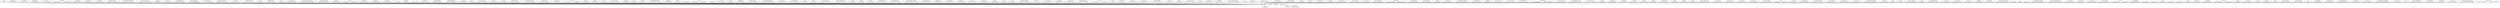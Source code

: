 digraph {
graph [overlap=false]
subgraph cluster_Config {
	label="Config";
	"Config::BEGIN@11";
}
subgraph cluster_PPI_Token_Symbol {
	label="PPI::Token::Symbol";
	"PPI::Token::Symbol::BEGIN@34";
}
subgraph cluster_PPI_Token_Regexp {
	label="PPI::Token::Regexp";
	"PPI::Token::Regexp::BEGIN@48";
}
subgraph cluster_File_Spec_Functions {
	label="File::Spec::Functions";
	"File::Spec::Functions::BEGIN@6";
}
subgraph cluster_PPI_Structure_List {
	label="PPI::Structure::List";
	"PPI::Structure::List::BEGIN@42";
}
subgraph cluster_IPC_Run_Debug {
	label="IPC::Run::Debug";
	"IPC::Run::Debug::BEGIN@25";
	"IPC::Run::Debug::BEGIN@71";
}
subgraph cluster_Graph_Reader_Dot {
	label="Graph::Reader::Dot";
	"Graph::Reader::Dot::BEGIN@347";
}
subgraph cluster_PPI_Token_Label {
	label="PPI::Token::Label";
	"PPI::Token::Label::BEGIN@34";
}
subgraph cluster_Catalyst_Exception {
	label="Catalyst::Exception";
	"Catalyst::Exception::BEGIN@61";
}
subgraph cluster_PPI_Token_Regexp_Substitute {
	label="PPI::Token::Regexp::Substitute";
	"PPI::Token::Regexp::Substitute::BEGIN@39";
}
subgraph cluster_Bio_Phylo_Util_Exceptions_Deprecated {
	label="Bio::Phylo::Util::Exceptions::Deprecated";
	"Bio::Phylo::Util::Exceptions::Deprecated::BEGIN@2";
}
subgraph cluster_XML_LibXML_DocumentFragment {
	label="XML::LibXML::DocumentFragment";
	"XML::LibXML::DocumentFragment::BEGIN@1463";
}
subgraph cluster_HTTP_Message {
	label="HTTP::Message";
	"HTTP::Message::BEGIN@4";
}
subgraph cluster_PPI_Token_Cast {
	label="PPI::Token::Cast";
	"PPI::Token::Cast::BEGIN@37";
}
subgraph cluster_PPI_Token_QuoteLike_Words {
	label="PPI::Token::QuoteLike::Words";
	"PPI::Token::QuoteLike::Words::BEGIN@32";
}
subgraph cluster_PPI_Token__QuoteEngine_Full {
	label="PPI::Token::_QuoteEngine::Full";
	"PPI::Token::_QuoteEngine::Full::BEGIN@10";
}
subgraph cluster_PPI_Structure_Unknown {
	label="PPI::Structure::Unknown";
	"PPI::Structure::Unknown::BEGIN@45";
}
subgraph cluster_PPI_Statement_UnmatchedBrace {
	label="PPI::Statement::UnmatchedBrace";
	"PPI::Statement::UnmatchedBrace::BEGIN@50";
}
subgraph cluster_PPI_Statement_When {
	label="PPI::Statement::When";
	"PPI::Statement::When::BEGIN@47";
}
subgraph cluster_Text_Tradition_Parser_GraphML {
	label="Text::Tradition::Parser::GraphML";
	"Text::Tradition::Parser::GraphML::BEGIN@6";
}
subgraph cluster_SelfLoader {
	label="SelfLoader";
	"SelfLoader::BEGIN@9";
}
subgraph cluster_PPI_Token_Quote_Literal {
	label="PPI::Token::Quote::Literal";
	"PPI::Token::Quote::Literal::BEGIN@35";
}
subgraph cluster_File_chdir {
	label="File::chdir";
	"File::chdir::BEGIN@4";
}
subgraph cluster_PPI_Statement_Variable {
	label="PPI::Statement::Variable";
	"PPI::Statement::Variable::BEGIN@45";
}
subgraph cluster_Bio_Phylo_Util_Exceptions_NotImplemented {
	label="Bio::Phylo::Util::Exceptions::NotImplemented";
	"Bio::Phylo::Util::Exceptions::NotImplemented::BEGIN@2";
}
subgraph cluster_PPI_Token_QuoteLike_Backtick {
	label="PPI::Token::QuoteLike::Backtick";
	"PPI::Token::QuoteLike::Backtick::BEGIN@35";
}
subgraph cluster_PPI_Token_End {
	label="PPI::Token::End";
	"PPI::Token::End::BEGIN@46";
}
subgraph cluster_Data_Dump {
	label="Data::Dump";
	"Data::Dump::BEGIN@16";
	"Data::Dump::BEGIN@4";
}
subgraph cluster_PPI_Token_Operator {
	label="PPI::Token::Operator";
	"PPI::Token::Operator::BEGIN@45";
}
subgraph cluster_PPI_Token_Number {
	label="PPI::Token::Number";
	"PPI::Token::Number::BEGIN@35";
}
subgraph cluster_PPI_Token_Prototype {
	label="PPI::Token::Prototype";
	"PPI::Token::Prototype::BEGIN@52";
}
subgraph cluster_DBD_SQLite {
	label="DBD::SQLite";
	"DBD::SQLite::BEGIN@9";
	"DBD::SQLite::BEGIN@10";
	"DBD::SQLite::BEGIN@8";
}
subgraph cluster_PPI_Statement_Sub {
	label="PPI::Statement::Sub";
	"PPI::Statement::Sub::BEGIN@38";
}
subgraph cluster_PPI_Token_Number_Binary {
	label="PPI::Token::Number::Binary";
	"PPI::Token::Number::Binary::BEGIN@32";
}
subgraph cluster_PPI_Exception_ParserRejection {
	label="PPI::Exception::ParserRejection";
	"PPI::Exception::ParserRejection::BEGIN@6";
}
subgraph cluster_HTTP_Headers {
	label="HTTP::Headers";
	"HTTP::Headers::BEGIN@6";
}
subgraph cluster_constant {
	label="constant";
	"constant::BEGIN@6";
}
subgraph cluster_PPI_Statement_Scheduled {
	label="PPI::Statement::Scheduled";
	"PPI::Statement::Scheduled::BEGIN@59";
}
subgraph cluster_PPI_Token_Pod {
	label="PPI::Token::Pod";
	"PPI::Token::Pod::BEGIN@33";
}
subgraph cluster_HTML_Parser {
	label="HTML::Parser";
	"HTML::Parser::BEGIN@10";
}
subgraph cluster_PPI_Statement_Compound {
	label="PPI::Statement::Compound";
	"PPI::Statement::Compound::BEGIN@56";
}
subgraph cluster_Bio_Phylo_Util_Exceptions_OddHash {
	label="Bio::Phylo::Util::Exceptions::OddHash";
	"Bio::Phylo::Util::Exceptions::OddHash::BEGIN@2";
}
subgraph cluster_XML_LibXML_Comment {
	label="XML::LibXML::Comment";
	"XML::LibXML::Comment::BEGIN@1788";
}
subgraph cluster_XML_SAX_Exception {
	label="XML::SAX::Exception";
	"XML::SAX::Exception::BEGIN@11";
}
subgraph cluster_IPC_Run_IO {
	label="IPC::Run::IO";
	"IPC::Run::IO::BEGIN@489";
	"IPC::Run::IO::BEGIN@73";
}
subgraph cluster_PPI_Document {
	label="PPI::Document";
	"PPI::Document::BEGIN@79";
}
subgraph cluster_B_Deparse {
	label="B::Deparse";
	"B::Deparse::BEGIN@31";
}
subgraph cluster_PPI_Normal {
	label="PPI::Normal";
	"PPI::Normal::BEGIN@43";
}
subgraph cluster_PPI_Token_Number_Float {
	label="PPI::Token::Number::Float";
	"PPI::Token::Number::Float::BEGIN@34";
}
subgraph cluster_POSIX_SigRt {
	label="POSIX::SigRt";
	"POSIX::SigRt::BEGIN@60";
}
subgraph cluster_Try_Tiny {
	label="Try::Tiny";
	"Try::Tiny::BEGIN@6";
}
subgraph cluster_Time_Seconds {
	label="Time::Seconds";
	"Time::Seconds::BEGIN@3";
}
subgraph cluster_Bio_Phylo_Util_Exceptions_BadArgs {
	label="Bio::Phylo::Util::Exceptions::BadArgs";
	"Bio::Phylo::Util::Exceptions::BadArgs::BEGIN@2";
}
subgraph cluster_namespace_clean {
	label="namespace::clean";
	"namespace::clean::BEGIN@6";
}
subgraph cluster_HTTP_Status {
	label="HTTP::Status";
	"HTTP::Status::BEGIN@6";
}
subgraph cluster_PPI_Lexer {
	label="PPI::Lexer";
	"PPI::Lexer::BEGIN@360";
	"PPI::Lexer::BEGIN@63";
	"PPI::Lexer::BEGIN@1051";
	"PPI::Lexer::BEGIN@96";
}
subgraph cluster_PPI_Token_Word {
	label="PPI::Token::Word";
	"PPI::Token::Word::BEGIN@41";
}
subgraph cluster_File_Which {
	label="File::Which";
	"File::Which::BEGIN@8";
}
subgraph cluster_Graph_SPTHeapElem {
	label="Graph::SPTHeapElem";
	"Graph::SPTHeapElem::BEGIN@4";
}
subgraph cluster_PPI_Token_Quote_Double {
	label="PPI::Token::Quote::Double";
	"PPI::Token::Quote::Double::BEGIN@39";
}
subgraph cluster_Bio_Phylo_Util_Exceptions_BadFormat {
	label="Bio::Phylo::Util::Exceptions::BadFormat";
	"Bio::Phylo::Util::Exceptions::BadFormat::BEGIN@2";
}
subgraph cluster_PPI_Statement_Null {
	label="PPI::Statement::Null";
	"PPI::Statement::Null::BEGIN@46";
}
subgraph cluster_PPI_Document_Fragment {
	label="PPI::Document::Fragment";
	"PPI::Document::Fragment::BEGIN@24";
}
subgraph cluster_Time_Local {
	label="Time::Local";
	"Time::Local::BEGIN@8";
}
subgraph cluster_Set_Object {
	label="Set::Object";
	"Set::Object::BEGIN@499";
}
subgraph cluster_XML_LibXML_CDATASection {
	label="XML::LibXML::CDATASection";
	"XML::LibXML::CDATASection::BEGIN@1795";
}
subgraph cluster_Bio_Phylo_Util_Exceptions_Generic {
	label="Bio::Phylo::Util::Exceptions::Generic";
	"Bio::Phylo::Util::Exceptions::Generic::BEGIN@2";
}
subgraph cluster_MIME_Type {
	label="MIME::Type";
	"MIME::Type::BEGIN@6";
}
subgraph cluster_HTTP_Date {
	label="HTTP::Date";
	"HTTP::Date::BEGIN@13";
}
subgraph cluster_List_MoreUtils {
	label="List::MoreUtils";
	"List::MoreUtils::BEGIN@8";
}
subgraph cluster_PPI_Token_Quote_Single {
	label="PPI::Token::Quote::Single";
	"PPI::Token::Quote::Single::BEGIN@41";
}
subgraph cluster_Bio_Phylo_Util_Exceptions_API {
	label="Bio::Phylo::Util::Exceptions::API";
	"Bio::Phylo::Util::Exceptions::API::BEGIN@2";
}
subgraph cluster_Bio_Phylo_Util_Exceptions_NetworkError {
	label="Bio::Phylo::Util::Exceptions::NetworkError";
	"Bio::Phylo::Util::Exceptions::NetworkError::BEGIN@2";
}
subgraph cluster_HTTP_Request_Common {
	label="HTTP::Request::Common";
	"HTTP::Request::Common::BEGIN@4";
}
subgraph cluster_Parse_Yapp_Driver {
	label="Parse::Yapp::Driver";
	"Parse::Yapp::Driver::BEGIN@22";
}
subgraph cluster_Text_Tradition_Witness {
	label="Text::Tradition::Witness";
	"Text::Tradition::Witness::BEGIN@3";
}
subgraph cluster_PPI_Token_Quote {
	label="PPI::Token::Quote";
	"PPI::Token::Quote::BEGIN@51";
}
subgraph cluster_XML_LibXML_Dtd {
	label="XML::LibXML::Dtd";
	"XML::LibXML::Dtd::BEGIN@1826";
}
subgraph cluster_PPI_Token_QuoteLike {
	label="PPI::Token::QuoteLike";
	"PPI::Token::QuoteLike::BEGIN@51";
}
subgraph cluster_warnings_register {
	label="warnings::register";
	"warnings::register::import";
}
subgraph cluster_CGI_Simple_Util {
	label="CGI::Simple::Util";
	"CGI::Simple::Util::BEGIN@3";
}
subgraph cluster_PPI_Token {
	label="PPI::Token";
	"PPI::Token::BEGIN@28";
}
subgraph cluster_Data_UUID {
	label="Data::UUID";
	"Data::UUID::BEGIN@6";
}
subgraph cluster_PPI_Token_Regexp_Transliterate {
	label="PPI::Token::Regexp::Transliterate";
	"PPI::Token::Regexp::Transliterate::BEGIN@43";
}
subgraph cluster_File_Spec_Unix {
	label="File::Spec::Unix";
	"File::Spec::Unix::BEGIN@4";
}
subgraph cluster_XML_LibXML_NodeList {
	label="XML::LibXML::NodeList";
	"XML::LibXML::NodeList::BEGIN@19";
}
subgraph cluster_Heap071_Fibonacci {
	label="Heap071::Fibonacci";
	"Heap071::Fibonacci::BEGIN@4";
}
subgraph cluster_Graph_AdjacencyMap {
	label="Graph::AdjacencyMap";
	"Graph::AdjacencyMap::BEGIN@6";
}
subgraph cluster_PPI_Exception_ParserTimeout {
	label="PPI::Exception::ParserTimeout";
	"PPI::Exception::ParserTimeout::BEGIN@6";
}
subgraph cluster_XML_LibXML {
	label="XML::LibXML";
	"XML::LibXML::BEGIN@14";
	"XML::LibXML::BEGIN@36";
}
subgraph cluster_File_stat {
	label="File::stat";
	"File::stat::BEGIN@28";
}
subgraph cluster_PPI_Token_Data {
	label="PPI::Token::Data";
	"PPI::Token::Data::BEGIN@34";
}
subgraph cluster_XML_LibXML_Attr {
	label="XML::LibXML::Attr";
	"XML::LibXML::Attr::BEGIN@1804";
}
subgraph cluster_PPI_Document_File {
	label="PPI::Document::File";
	"PPI::Document::File::BEGIN@25";
}
subgraph cluster_XML_LibXML_InputCallback {
	label="XML::LibXML::InputCallback";
	"XML::LibXML::InputCallback::BEGIN@2149";
}
subgraph cluster_PPI_Statement {
	label="PPI::Statement";
	"PPI::Statement::BEGIN@155";
}
subgraph cluster_PPI_Element {
	label="PPI::Element";
	"PPI::Element::BEGIN@32";
}
subgraph cluster_PPI_Token_Number_Octal {
	label="PPI::Token::Number::Octal";
	"PPI::Token::Number::Octal::BEGIN@32";
}
subgraph cluster_Clone {
	label="Clone";
	"Clone::BEGIN@6";
}
subgraph cluster_PPI_Token_Magic {
	label="PPI::Token::Magic";
	"PPI::Token::Magic::BEGIN@48";
}
subgraph cluster_Template_Config {
	label="Template::Config";
	"Template::Config::BEGIN@24";
}
subgraph cluster_Bio_Phylo_Util_Exceptions_BadNumber {
	label="Bio::Phylo::Util::Exceptions::BadNumber";
	"Bio::Phylo::Util::Exceptions::BadNumber::BEGIN@2";
}
subgraph cluster_base {
	label="base";
	"base::BEGIN@4";
}
subgraph cluster_Data_Compare {
	label="Data::Compare";
	"Data::Compare::BEGIN@12";
}
subgraph cluster_PPI_Document_Normalized {
	label="PPI::Document::Normalized";
	"PPI::Document::Normalized::BEGIN@48";
}
subgraph cluster_XML_LibXML_Element {
	label="XML::LibXML::Element";
	"XML::LibXML::Element::BEGIN@1486";
}
subgraph cluster_PPI_Statement_Expression {
	label="PPI::Statement::Expression";
	"PPI::Statement::Expression::BEGIN@41";
}
subgraph cluster_Digest_base {
	label="Digest::base";
	"Digest::base::BEGIN@4";
}
subgraph cluster_File_Spec {
	label="File::Spec";
	"File::Spec::BEGIN@4";
}
subgraph cluster_PPI_Structure_Block {
	label="PPI::Structure::Block";
	"PPI::Structure::Block::BEGIN@48";
}
subgraph cluster_PPI_Tokenizer {
	label="PPI::Tokenizer";
	"PPI::Tokenizer::BEGIN@90";
}
subgraph cluster_PPI_Statement_Unknown {
	label="PPI::Statement::Unknown";
	"PPI::Statement::Unknown::BEGIN@38";
}
subgraph cluster_XML_LibXML_Document {
	label="XML::LibXML::Document";
	"XML::LibXML::Document::BEGIN@1367";
}
subgraph cluster_PPI_Structure {
	label="PPI::Structure";
	"PPI::Structure::BEGIN@97";
}
subgraph cluster_XML_LibXML_XPathContext {
	label="XML::LibXML::XPathContext";
	"XML::LibXML::XPathContext::BEGIN@13";
}
subgraph cluster_Template_Constants {
	label="Template::Constants";
	"Template::Constants::BEGIN@27";
	"Template::Constants::BEGIN@28";
}
subgraph cluster_PPI_Token_ArrayIndex {
	label="PPI::Token::ArrayIndex";
	"PPI::Token::ArrayIndex::BEGIN@32";
}
subgraph cluster_PPI_Token__QuoteEngine {
	label="PPI::Token::_QuoteEngine";
	"PPI::Token::_QuoteEngine::BEGIN@36";
}
subgraph cluster_Params_Util {
	label="Params::Util";
	"Params::Util::BEGIN@65";
}
subgraph cluster_XML_LibXML_Number {
	label="XML::LibXML::Number";
	"XML::LibXML::Number::BEGIN@15";
}
subgraph cluster_Bio_Phylo_Util_Exceptions_FileError {
	label="Bio::Phylo::Util::Exceptions::FileError";
	"Bio::Phylo::Util::Exceptions::FileError::BEGIN@2";
}
subgraph cluster_Module_Pluggable_Object {
	label="Module::Pluggable::Object";
	"Module::Pluggable::Object::BEGIN@9";
}
subgraph cluster_Tie_ToObject {
	label="Tie::ToObject";
	"Tie::ToObject::BEGIN@8";
}
subgraph cluster_PPI_Normal_Standard {
	label="PPI::Normal::Standard";
	"PPI::Normal::Standard::BEGIN@21";
}
subgraph cluster_PPI_Structure_Condition {
	label="PPI::Structure::Condition";
	"PPI::Structure::Condition::BEGIN@43";
}
subgraph cluster_PPI_Token_Regexp_Match {
	label="PPI::Token::Regexp::Match";
	"PPI::Token::Regexp::Match::BEGIN@49";
}
subgraph cluster_PPI_Token_Whitespace {
	label="PPI::Token::Whitespace";
	"PPI::Token::Whitespace::BEGIN@113";
	"PPI::Token::Whitespace::BEGIN@48";
}
subgraph cluster_PPI_Structure_Constructor {
	label="PPI::Structure::Constructor";
	"PPI::Structure::Constructor::BEGIN@38";
}
subgraph cluster_Bio_Phylo_Util_Exceptions_System {
	label="Bio::Phylo::Util::Exceptions::System";
	"Bio::Phylo::Util::Exceptions::System::BEGIN@2";
}
subgraph cluster_PPI_Token_Number_Version {
	label="PPI::Token::Number::Version";
	"PPI::Token::Number::Version::BEGIN@36";
}
subgraph cluster_File_Temp {
	label="File::Temp";
	"File::Temp::BEGIN@166";
}
subgraph cluster_PPI_Statement_Data {
	label="PPI::Statement::Data";
	"PPI::Statement::Data::BEGIN@46";
}
subgraph cluster_CGI_Simple_Cookie {
	label="CGI::Simple::Cookie";
	"CGI::Simple::Cookie::BEGIN@14";
}
subgraph cluster_Devel_Declare {
	label="Devel::Declare";
	"Devel::Declare::BEGIN@14";
}
subgraph cluster_Text_Tradition {
	label="Text::Tradition";
	"Text::Tradition::BEGIN@10";
}
subgraph cluster_PPI_Exception {
	label="PPI::Exception";
	"PPI::Exception::BEGIN@6";
}
subgraph cluster_Text_Tradition_Analysis {
	label="Text::Tradition::Analysis";
	"Text::Tradition::Analysis::BEGIN@14";
}
subgraph cluster_Digest_MD5 {
	label="Digest::MD5";
	"Digest::MD5::BEGIN@4";
}
subgraph cluster_Text_Balanced {
	label="Text::Balanced";
	"Text::Balanced::BEGIN@11";
}
subgraph cluster_File_Path {
	label="File::Path";
	"File::Path::BEGIN@19";
}
subgraph cluster_PPI_Token__QuoteEngine_Simple {
	label="PPI::Token::_QuoteEngine::Simple";
	"PPI::Token::_QuoteEngine::Simple::BEGIN@8";
}
subgraph cluster_PPI_Token_Comment {
	label="PPI::Token::Comment";
	"PPI::Token::Comment::BEGIN@64";
}
subgraph cluster_XML_LibXML_Boolean {
	label="XML::LibXML::Boolean";
	"XML::LibXML::Boolean::BEGIN@16";
}
subgraph cluster_XML_LibXML_Literal {
	label="XML::LibXML::Literal";
	"XML::LibXML::Literal::BEGIN@15";
}
subgraph cluster_PPI_Statement_Given {
	label="PPI::Statement::Given";
	"PPI::Statement::Given::BEGIN@39";
}
subgraph cluster_PPI_Token_Quote_Interpolate {
	label="PPI::Token::Quote::Interpolate";
	"PPI::Token::Quote::Interpolate::BEGIN@35";
}
subgraph cluster_Graph {
	label="Graph";
	"Graph::BEGIN@15";
	"Graph::BEGIN@1733";
}
subgraph cluster_Heap071_Elem {
	label="Heap071::Elem";
	"Heap071::Elem::BEGIN@4";
}
subgraph cluster_PPI_Statement_Package {
	label="PPI::Statement::Package";
	"PPI::Statement::Package::BEGIN@70";
}
subgraph cluster_PPI_Statement_Include_Perl6 {
	label="PPI::Statement::Include::Perl6";
	"PPI::Statement::Include::Perl6::BEGIN@44";
}
subgraph cluster_PPI_Token_Number_Hex {
	label="PPI::Token::Number::Hex";
	"PPI::Token::Number::Hex::BEGIN@32";
}
subgraph cluster_PPI_Token_DashedWord {
	label="PPI::Token::DashedWord";
	"PPI::Token::DashedWord::BEGIN@32";
}
subgraph cluster_PPI_Token_Attribute {
	label="PPI::Token::Attribute";
	"PPI::Token::Attribute::BEGIN@38";
}
subgraph cluster_Bio_Phylo_Util_Exceptions_OutOfBounds {
	label="Bio::Phylo::Util::Exceptions::OutOfBounds";
	"Bio::Phylo::Util::Exceptions::OutOfBounds::BEGIN@2";
}
subgraph cluster_LWP_UserAgent {
	label="LWP::UserAgent";
	"LWP::UserAgent::BEGIN@4";
}
subgraph cluster_parent {
	label="parent";
	"parent::BEGIN@3";
}
subgraph cluster_PPI_Node {
	label="PPI::Node";
	"PPI::Node::BEGIN@58";
}
subgraph cluster_XML_LibXML_AttributeHash {
	label="XML::LibXML::AttributeHash";
	"XML::LibXML::AttributeHash::BEGIN@9";
}
subgraph cluster_PPI_Util {
	label="PPI::Util";
	"PPI::Util::BEGIN@10";
}
subgraph cluster_PPI_Token_QuoteLike_Readline {
	label="PPI::Token::QuoteLike::Readline";
	"PPI::Token::QuoteLike::Readline::BEGIN@44";
}
subgraph cluster_XML_LibXML_PI {
	label="XML::LibXML::PI";
	"XML::LibXML::PI::BEGIN@1837";
}
subgraph cluster_PPI_Token_Unknown {
	label="PPI::Token::Unknown";
	"PPI::Token::Unknown::BEGIN@34";
}
subgraph cluster_IPC_Run_Timer {
	label="IPC::Run::Timer";
	"IPC::Run::Timer::BEGIN@164";
}
subgraph cluster_Config_General {
	label="Config::General";
	"Config::General::BEGIN@37";
}
subgraph cluster_Devel_InnerPackage {
	label="Devel::InnerPackage";
	"Devel::InnerPackage::BEGIN@5";
}
subgraph cluster_Bio_Phylo_Util_Exceptions_BadString {
	label="Bio::Phylo::Util::Exceptions::BadString";
	"Bio::Phylo::Util::Exceptions::BadString::BEGIN@2";
}
subgraph cluster_URI {
	label="URI";
	"URI::BEGIN@13";
	"URI::BEGIN@7";
	"URI::BEGIN@4";
}
subgraph cluster_Bio_Phylo_Util_Exceptions_InvalidData {
	label="Bio::Phylo::Util::Exceptions::InvalidData";
	"Bio::Phylo::Util::Exceptions::InvalidData::BEGIN@2";
}
subgraph cluster_Bio_Phylo_Util_Exceptions_ExtensionError {
	label="Bio::Phylo::Util::Exceptions::ExtensionError";
	"Bio::Phylo::Util::Exceptions::ExtensionError::BEGIN@2";
}
subgraph cluster_XML_LibXML_Error {
	label="XML::LibXML::Error";
	"XML::LibXML::Error::BEGIN@19";
}
subgraph cluster_Text_TEI_Markup {
	label="Text::TEI::Markup";
	"Text::TEI::Markup::BEGIN@4";
}
subgraph cluster_Class_Data_Inheritable {
	label="Class::Data::Inheritable";
	"Class::Data::Inheritable::BEGIN@4";
}
subgraph cluster_Text_Tradition_StemmaUtil {
	label="Text::Tradition::StemmaUtil";
	"Text::Tradition::StemmaUtil::BEGIN@6";
}
subgraph cluster_MIME_Types {
	label="MIME::Types";
	"MIME::Types::BEGIN@7";
	"MIME::Types::BEGIN@138";
}
subgraph cluster_PPI_Token_Separator {
	label="PPI::Token::Separator";
	"PPI::Token::Separator::BEGIN@38";
}
subgraph cluster_IPC_Run {
	label="IPC::Run";
	"IPC::Run::BEGIN@3615";
	"IPC::Run::BEGIN@1114";
	"IPC::Run::BEGIN@1015";
	"IPC::Run::BEGIN@1080";
	"IPC::Run::BEGIN@1445";
}
subgraph cluster_Storable {
	label="Storable";
	"Storable::BEGIN@22";
}
subgraph cluster_PPI_Token_BOM {
	label="PPI::Token::BOM";
	"PPI::Token::BOM::BEGIN@45";
}
subgraph cluster_PPI_Token_HereDoc {
	label="PPI::Token::HereDoc";
	"PPI::Token::HereDoc::BEGIN@90";
}
subgraph cluster_vars {
	label="vars";
	"vars::BEGIN@3";
	"vars::BEGIN@8";
	"vars::import";
	"vars::CORE:match";
	"vars::BEGIN@7";
}
subgraph cluster_HTML_Entities {
	label="HTML::Entities";
	"HTML::Entities::BEGIN@139";
	"HTML::Entities::BEGIN@140";
}
subgraph cluster_Carp_Clan {
	label="Carp::Clan";
	"Carp::Clan::BEGIN@17";
}
subgraph cluster_XML_LibXML_Text {
	label="XML::LibXML::Text";
	"XML::LibXML::Text::BEGIN@1743";
}
subgraph cluster_Text_CSV {
	label="Text::CSV";
	"Text::CSV::BEGIN@6";
}
subgraph cluster_Text_CSV_PP {
	label="Text::CSV_PP";
	"Text::CSV_PP::BEGIN@11";
}
subgraph cluster_IO_String {
	label="IO::String";
	"IO::String::BEGIN@10";
}
subgraph cluster_PPI_Structure_Subscript {
	label="PPI::Structure::Subscript";
	"PPI::Structure::Subscript::BEGIN@44";
}
subgraph cluster_PPI_Token_Number_Exp {
	label="PPI::Token::Number::Exp";
	"PPI::Token::Number::Exp::BEGIN@34";
}
subgraph cluster_Cwd {
	label="Cwd";
	"Cwd::BEGIN@172";
}
subgraph cluster_Graph_MSTHeapElem {
	label="Graph::MSTHeapElem";
	"Graph::MSTHeapElem::BEGIN@4";
}
subgraph cluster_PPI_Statement_Include {
	label="PPI::Statement::Include";
	"PPI::Statement::Include::BEGIN@51";
}
subgraph cluster_PPI_Token_QuoteLike_Regexp {
	label="PPI::Token::QuoteLike::Regexp";
	"PPI::Token::QuoteLike::Regexp::BEGIN@36";
}
subgraph cluster_PPI_Statement_End {
	label="PPI::Statement::End";
	"PPI::Statement::End::BEGIN@50";
}
subgraph cluster_strict {
	label="strict";
	"strict::import";
}
subgraph cluster_PPI_Structure_Given {
	label="PPI::Structure::Given";
	"PPI::Structure::Given::BEGIN@39";
}
subgraph cluster_Bio_Phylo_Util_Exceptions_UnknownMethod {
	label="Bio::Phylo::Util::Exceptions::UnknownMethod";
	"Bio::Phylo::Util::Exceptions::UnknownMethod::BEGIN@2";
}
subgraph cluster_PPI_Structure_For {
	label="PPI::Structure::For";
	"PPI::Structure::For::BEGIN@39";
}
subgraph cluster_PPI {
	label="PPI";
	"PPI::BEGIN@9";
}
subgraph cluster_PPI_Token_QuoteLike_Command {
	label="PPI::Token::QuoteLike::Command";
	"PPI::Token::QuoteLike::Command::BEGIN@35";
}
subgraph cluster_PPI_Statement_Break {
	label="PPI::Statement::Break";
	"PPI::Statement::Break::BEGIN@43";
}
subgraph cluster_Set_Object_Weak {
	label="Set::Object::Weak";
	"Set::Object::Weak::BEGIN@31";
}
subgraph cluster_PPI_Structure_When {
	label="PPI::Structure::When";
	"PPI::Structure::When::BEGIN@39";
}
subgraph cluster_Bio_Phylo_Util_Exceptions_ObjectMismatch {
	label="Bio::Phylo::Util::Exceptions::ObjectMismatch";
	"Bio::Phylo::Util::Exceptions::ObjectMismatch::BEGIN@2";
}
subgraph cluster_PPI_Token_Structure {
	label="PPI::Token::Structure";
	"PPI::Token::Structure::BEGIN@34";
	"PPI::Token::Structure::BEGIN@42";
}
"vars::import" -> "vars::CORE:match";
"vars::BEGIN@8" -> "strict::import";
"parent::BEGIN@3" -> "vars::BEGIN@8";
"vars::BEGIN@7" -> "warnings::register::import";
"PPI::BEGIN@9" -> "vars::import";
"PPI::Token::HereDoc::BEGIN@90" -> "vars::import";
"PPI::Exception::BEGIN@6" -> "vars::import";
"IPC::Run::BEGIN@1445" -> "vars::import";
"PPI::Lexer::BEGIN@63" -> "vars::import";
"Bio::Phylo::Util::Exceptions::ObjectMismatch::BEGIN@2" -> "vars::import";
"Text::Tradition::Witness::BEGIN@3" -> "vars::import";
"PPI::Token::Quote::Double::BEGIN@39" -> "vars::import";
"IPC::Run::IO::BEGIN@73" -> "vars::import";
"Heap071::Fibonacci::BEGIN@4" -> "vars::import";
"File::Spec::Functions::BEGIN@6" -> "vars::import";
"XML::LibXML::Text::BEGIN@1743" -> "vars::import";
"MIME::Type::BEGIN@6" -> "vars::import";
"B::Deparse::BEGIN@31" -> "vars::import";
"PPI::Token::Prototype::BEGIN@52" -> "vars::import";
"PPI::Statement::BEGIN@155" -> "vars::import";
"XML::LibXML::PI::BEGIN@1837" -> "vars::import";
"PPI::Token::Data::BEGIN@34" -> "vars::import";
"PPI::Token::Quote::Single::BEGIN@41" -> "vars::import";
"Storable::BEGIN@22" -> "vars::import";
"PPI::Token::_QuoteEngine::Full::BEGIN@10" -> "vars::import";
"LWP::UserAgent::BEGIN@4" -> "vars::import";
"IO::String::BEGIN@10" -> "vars::import";
"Template::Constants::BEGIN@28" -> "vars::import";
"PPI::Statement::Include::BEGIN@51" -> "vars::import";
"XML::LibXML::Comment::BEGIN@1788" -> "vars::import";
"Bio::Phylo::Util::Exceptions::NotImplemented::BEGIN@2" -> "vars::import";
"PPI::Token::ArrayIndex::BEGIN@32" -> "vars::import";
"Devel::Declare::BEGIN@14" -> "vars::import";
"PPI::Statement::Scheduled::BEGIN@59" -> "vars::import";
"HTML::Parser::BEGIN@10" -> "vars::import";
"PPI::Element::BEGIN@32" -> "vars::import";
"PPI::Statement::Null::BEGIN@46" -> "vars::import";
"Data::Dump::BEGIN@16" -> "vars::import";
"PPI::Normal::Standard::BEGIN@21" -> "vars::import";
"PPI::Statement::Break::BEGIN@43" -> "vars::import";
"HTTP::Headers::BEGIN@6" -> "vars::import";
"Bio::Phylo::Util::Exceptions::UnknownMethod::BEGIN@2" -> "vars::import";
"Text::CSV_PP::BEGIN@11" -> "vars::import";
"Clone::BEGIN@6" -> "vars::import";
"IPC::Run::BEGIN@1114" -> "vars::import";
"HTTP::Request::Common::BEGIN@4" -> "vars::import";
"File::stat::BEGIN@28" -> "vars::import";
"PPI::Structure::Unknown::BEGIN@45" -> "vars::import";
"DBD::SQLite::BEGIN@8" -> "vars::import";
"XML::LibXML::Document::BEGIN@1367" -> "vars::import";
"PPI::Exception::ParserTimeout::BEGIN@6" -> "vars::import";
"Graph::Reader::Dot::BEGIN@347" -> "vars::import";
"PPI::Token::Magic::BEGIN@48" -> "vars::import";
"Bio::Phylo::Util::Exceptions::BadArgs::BEGIN@2" -> "vars::import";
"PPI::Token::BEGIN@28" -> "vars::import";
"Digest::base::BEGIN@4" -> "vars::import";
"Data::UUID::BEGIN@6" -> "vars::import";
"Devel::InnerPackage::BEGIN@5" -> "vars::import";
"PPI::Token::Comment::BEGIN@64" -> "vars::import";
"File::Which::BEGIN@8" -> "vars::import";
"PPI::Statement::Package::BEGIN@70" -> "vars::import";
"XML::LibXML::Attr::BEGIN@1804" -> "vars::import";
"IPC::Run::Debug::BEGIN@25" -> "vars::import";
"Bio::Phylo::Util::Exceptions::BadString::BEGIN@2" -> "vars::import";
"CGI::Simple::Cookie::BEGIN@14" -> "vars::import";
"PPI::Token::_QuoteEngine::Simple::BEGIN@8" -> "vars::import";
"Bio::Phylo::Util::Exceptions::API::BEGIN@2" -> "vars::import";
"Bio::Phylo::Util::Exceptions::NetworkError::BEGIN@2" -> "vars::import";
"PPI::Structure::List::BEGIN@42" -> "vars::import";
"Catalyst::Exception::BEGIN@61" -> "vars::import";
"PPI::Token::QuoteLike::BEGIN@51" -> "vars::import";
"PPI::Token::Unknown::BEGIN@34" -> "vars::import";
"PPI::Node::BEGIN@58" -> "vars::import";
"PPI::Statement::Variable::BEGIN@45" -> "vars::import";
"PPI::Token::Number::Float::BEGIN@34" -> "vars::import";
"PPI::Structure::Constructor::BEGIN@38" -> "vars::import";
"PPI::Token::Number::Exp::BEGIN@34" -> "vars::import";
"PPI::Statement::End::BEGIN@50" -> "vars::import";
"PPI::Token::Regexp::Transliterate::BEGIN@43" -> "vars::import";
"XML::LibXML::AttributeHash::BEGIN@9" -> "vars::import";
"PPI::Token::End::BEGIN@46" -> "vars::import";
"Time::Local::BEGIN@8" -> "vars::import";
"PPI::Token::Label::BEGIN@34" -> "vars::import";
"Text::Balanced::BEGIN@11" -> "vars::import";
"SelfLoader::BEGIN@9" -> "vars::import";
"Parse::Yapp::Driver::BEGIN@22" -> "vars::import";
"PPI::Token::Number::Binary::BEGIN@32" -> "vars::import";
"PPI::Lexer::BEGIN@1051" -> "vars::import";
"PPI::Token::Quote::BEGIN@51" -> "vars::import";
"PPI::Token::QuoteLike::Command::BEGIN@35" -> "vars::import";
"PPI::Token::QuoteLike::Regexp::BEGIN@36" -> "vars::import";
"IPC::Run::Timer::BEGIN@164" -> "vars::import";
"Digest::MD5::BEGIN@4" -> "vars::import";
"PPI::Document::Normalized::BEGIN@48" -> "vars::import";
"PPI::Statement::UnmatchedBrace::BEGIN@50" -> "vars::import";
"XML::LibXML::CDATASection::BEGIN@1795" -> "vars::import";
"Graph::MSTHeapElem::BEGIN@4" -> "vars::import";
"Text::CSV::BEGIN@6" -> "vars::import";
"PPI::Normal::BEGIN@43" -> "vars::import";
"Graph::SPTHeapElem::BEGIN@4" -> "vars::import";
"Bio::Phylo::Util::Exceptions::InvalidData::BEGIN@2" -> "vars::import";
"Text::Tradition::StemmaUtil::BEGIN@6" -> "vars::import";
"PPI::Statement::Given::BEGIN@39" -> "vars::import";
"Text::Tradition::BEGIN@10" -> "vars::import";
"PPI::Statement::Compound::BEGIN@56" -> "vars::import";
"File::Path::BEGIN@19" -> "vars::import";
"PPI::Token::Attribute::BEGIN@38" -> "vars::import";
"PPI::Util::BEGIN@10" -> "vars::import";
"Graph::AdjacencyMap::BEGIN@6" -> "vars::import";
"File::Spec::BEGIN@4" -> "vars::import";
"Config::General::BEGIN@37" -> "vars::import";
"PPI::Document::Fragment::BEGIN@24" -> "vars::import";
"Bio::Phylo::Util::Exceptions::Deprecated::BEGIN@2" -> "vars::import";
"XML::LibXML::Element::BEGIN@1486" -> "vars::import";
"Template::Constants::BEGIN@27" -> "vars::import";
"namespace::clean::BEGIN@6" -> "vars::import";
"List::MoreUtils::BEGIN@8" -> "vars::import";
"PPI::Token::Pod::BEGIN@33" -> "vars::import";
"PPI::Document::File::BEGIN@25" -> "vars::import";
"PPI::Token::Cast::BEGIN@37" -> "vars::import";
"PPI::Statement::Expression::BEGIN@41" -> "vars::import";
"PPI::Lexer::BEGIN@360" -> "vars::import";
"PPI::Token::QuoteLike::Readline::BEGIN@44" -> "vars::import";
"XML::LibXML::Number::BEGIN@15" -> "vars::import";
"PPI::Structure::Given::BEGIN@39" -> "vars::import";
"Text::TEI::Markup::BEGIN@4" -> "vars::import";
"PPI::Exception::ParserRejection::BEGIN@6" -> "vars::import";
"PPI::Token::BOM::BEGIN@45" -> "vars::import";
"PPI::Statement::When::BEGIN@47" -> "vars::import";
"XML::LibXML::Error::BEGIN@19" -> "vars::import";
"XML::SAX::Exception::BEGIN@11" -> "vars::import";
"CGI::Simple::Util::BEGIN@3" -> "vars::import";
"HTTP::Message::BEGIN@4" -> "vars::import";
"base::BEGIN@4" -> "vars::import";
"PPI::Token::Whitespace::BEGIN@113" -> "vars::import";
"PPI::Token::Quote::Literal::BEGIN@35" -> "vars::import";
"PPI::Token::Number::Octal::BEGIN@32" -> "vars::import";
"IPC::Run::IO::BEGIN@489" -> "vars::import";
"PPI::Document::BEGIN@79" -> "vars::import";
"constant::BEGIN@6" -> "vars::import";
"HTTP::Status::BEGIN@6" -> "vars::import";
"DBD::SQLite::BEGIN@9" -> "vars::import";
"Try::Tiny::BEGIN@6" -> "vars::import";
"PPI::Statement::Unknown::BEGIN@38" -> "vars::import";
"Params::Util::BEGIN@65" -> "vars::import";
"URI::BEGIN@7" -> "vars::import";
"PPI::Structure::When::BEGIN@39" -> "vars::import";
"PPI::Token::_QuoteEngine::BEGIN@36" -> "vars::import";
"URI::BEGIN@13" -> "vars::import";
"File::chdir::BEGIN@4" -> "vars::import";
"Heap071::Elem::BEGIN@4" -> "vars::import";
"PPI::Token::Structure::BEGIN@42" -> "vars::import";
"Bio::Phylo::Util::Exceptions::BadFormat::BEGIN@2" -> "vars::import";
"Bio::Phylo::Util::Exceptions::Generic::BEGIN@2" -> "vars::import";
"parent::BEGIN@3" -> "vars::import";
"IPC::Run::BEGIN@3615" -> "vars::import";
"XML::LibXML::Dtd::BEGIN@1826" -> "vars::import";
"PPI::Token::Whitespace::BEGIN@48" -> "vars::import";
"IPC::Run::BEGIN@1015" -> "vars::import";
"PPI::Lexer::BEGIN@96" -> "vars::import";
"MIME::Types::BEGIN@138" -> "vars::import";
"PPI::Token::Regexp::BEGIN@48" -> "vars::import";
"XML::LibXML::Literal::BEGIN@15" -> "vars::import";
"PPI::Token::DashedWord::BEGIN@32" -> "vars::import";
"Config::BEGIN@11" -> "vars::import";
"Bio::Phylo::Util::Exceptions::ExtensionError::BEGIN@2" -> "vars::import";
"PPI::Statement::Sub::BEGIN@38" -> "vars::import";
"PPI::Token::Number::BEGIN@35" -> "vars::import";
"PPI::Token::Structure::BEGIN@34" -> "vars::import";
"Text::Tradition::Analysis::BEGIN@14" -> "vars::import";
"Set::Object::BEGIN@499" -> "vars::import";
"IPC::Run::Debug::BEGIN@71" -> "vars::import";
"HTML::Entities::BEGIN@140" -> "vars::import";
"PPI::Token::Number::Hex::BEGIN@32" -> "vars::import";
"Tie::ToObject::BEGIN@8" -> "vars::import";
"PPI::Tokenizer::BEGIN@90" -> "vars::import";
"PPI::Statement::Include::Perl6::BEGIN@44" -> "vars::import";
"Bio::Phylo::Util::Exceptions::OutOfBounds::BEGIN@2" -> "vars::import";
"Module::Pluggable::Object::BEGIN@9" -> "vars::import";
"XML::LibXML::InputCallback::BEGIN@2149" -> "vars::import";
"Bio::Phylo::Util::Exceptions::BadNumber::BEGIN@2" -> "vars::import";
"XML::LibXML::NodeList::BEGIN@19" -> "vars::import";
"PPI::Statement::Data::BEGIN@46" -> "vars::import";
"Bio::Phylo::Util::Exceptions::System::BEGIN@2" -> "vars::import";
"XML::LibXML::BEGIN@36" -> "vars::import";
"PPI::Token::Regexp::Substitute::BEGIN@39" -> "vars::import";
"Data::Compare::BEGIN@12" -> "vars::import";
"PPI::Token::Operator::BEGIN@45" -> "vars::import";
"Bio::Phylo::Util::Exceptions::FileError::BEGIN@2" -> "vars::import";
"Text::Tradition::Parser::GraphML::BEGIN@6" -> "vars::import";
"PPI::Structure::For::BEGIN@39" -> "vars::import";
"Graph::BEGIN@15" -> "vars::import";
"URI::BEGIN@4" -> "vars::import";
"File::Temp::BEGIN@166" -> "vars::import";
"HTML::Entities::BEGIN@139" -> "vars::import";
"HTTP::Date::BEGIN@13" -> "vars::import";
"PPI::Token::Symbol::BEGIN@34" -> "vars::import";
"Time::Seconds::BEGIN@3" -> "vars::import";
"Set::Object::Weak::BEGIN@31" -> "vars::import";
"PPI::Token::QuoteLike::Backtick::BEGIN@35" -> "vars::import";
"Bio::Phylo::Util::Exceptions::OddHash::BEGIN@2" -> "vars::import";
"PPI::Structure::Subscript::BEGIN@44" -> "vars::import";
"PPI::Token::Regexp::Match::BEGIN@49" -> "vars::import";
"PPI::Token::Quote::Interpolate::BEGIN@35" -> "vars::import";
"PPI::Structure::BEGIN@97" -> "vars::import";
"PPI::Token::Separator::BEGIN@38" -> "vars::import";
"XML::LibXML::Boolean::BEGIN@16" -> "vars::import";
"DBD::SQLite::BEGIN@10" -> "vars::import";
"PPI::Token::Number::Version::BEGIN@36" -> "vars::import";
"Class::Data::Inheritable::BEGIN@4" -> "vars::import";
"PPI::Structure::Block::BEGIN@48" -> "vars::import";
"XML::LibXML::BEGIN@14" -> "vars::import";
"Cwd::BEGIN@172" -> "vars::import";
"POSIX::SigRt::BEGIN@60" -> "vars::import";
"XML::LibXML::XPathContext::BEGIN@13" -> "vars::import";
"Data::Dump::BEGIN@4" -> "vars::import";
"Graph::BEGIN@1733" -> "vars::import";
"Carp::Clan::BEGIN@17" -> "vars::import";
"XML::LibXML::DocumentFragment::BEGIN@1463" -> "vars::import";
"PPI::Structure::Condition::BEGIN@43" -> "vars::import";
"PPI::Token::QuoteLike::Words::BEGIN@32" -> "vars::import";
"MIME::Types::BEGIN@7" -> "vars::import";
"PPI::Token::Word::BEGIN@41" -> "vars::import";
"File::Spec::Unix::BEGIN@4" -> "vars::import";
"Template::Config::BEGIN@24" -> "vars::import";
"IPC::Run::BEGIN@1080" -> "vars::import";
"parent::BEGIN@3" -> "vars::BEGIN@7";
"parent::BEGIN@3" -> "vars::BEGIN@3";
}
